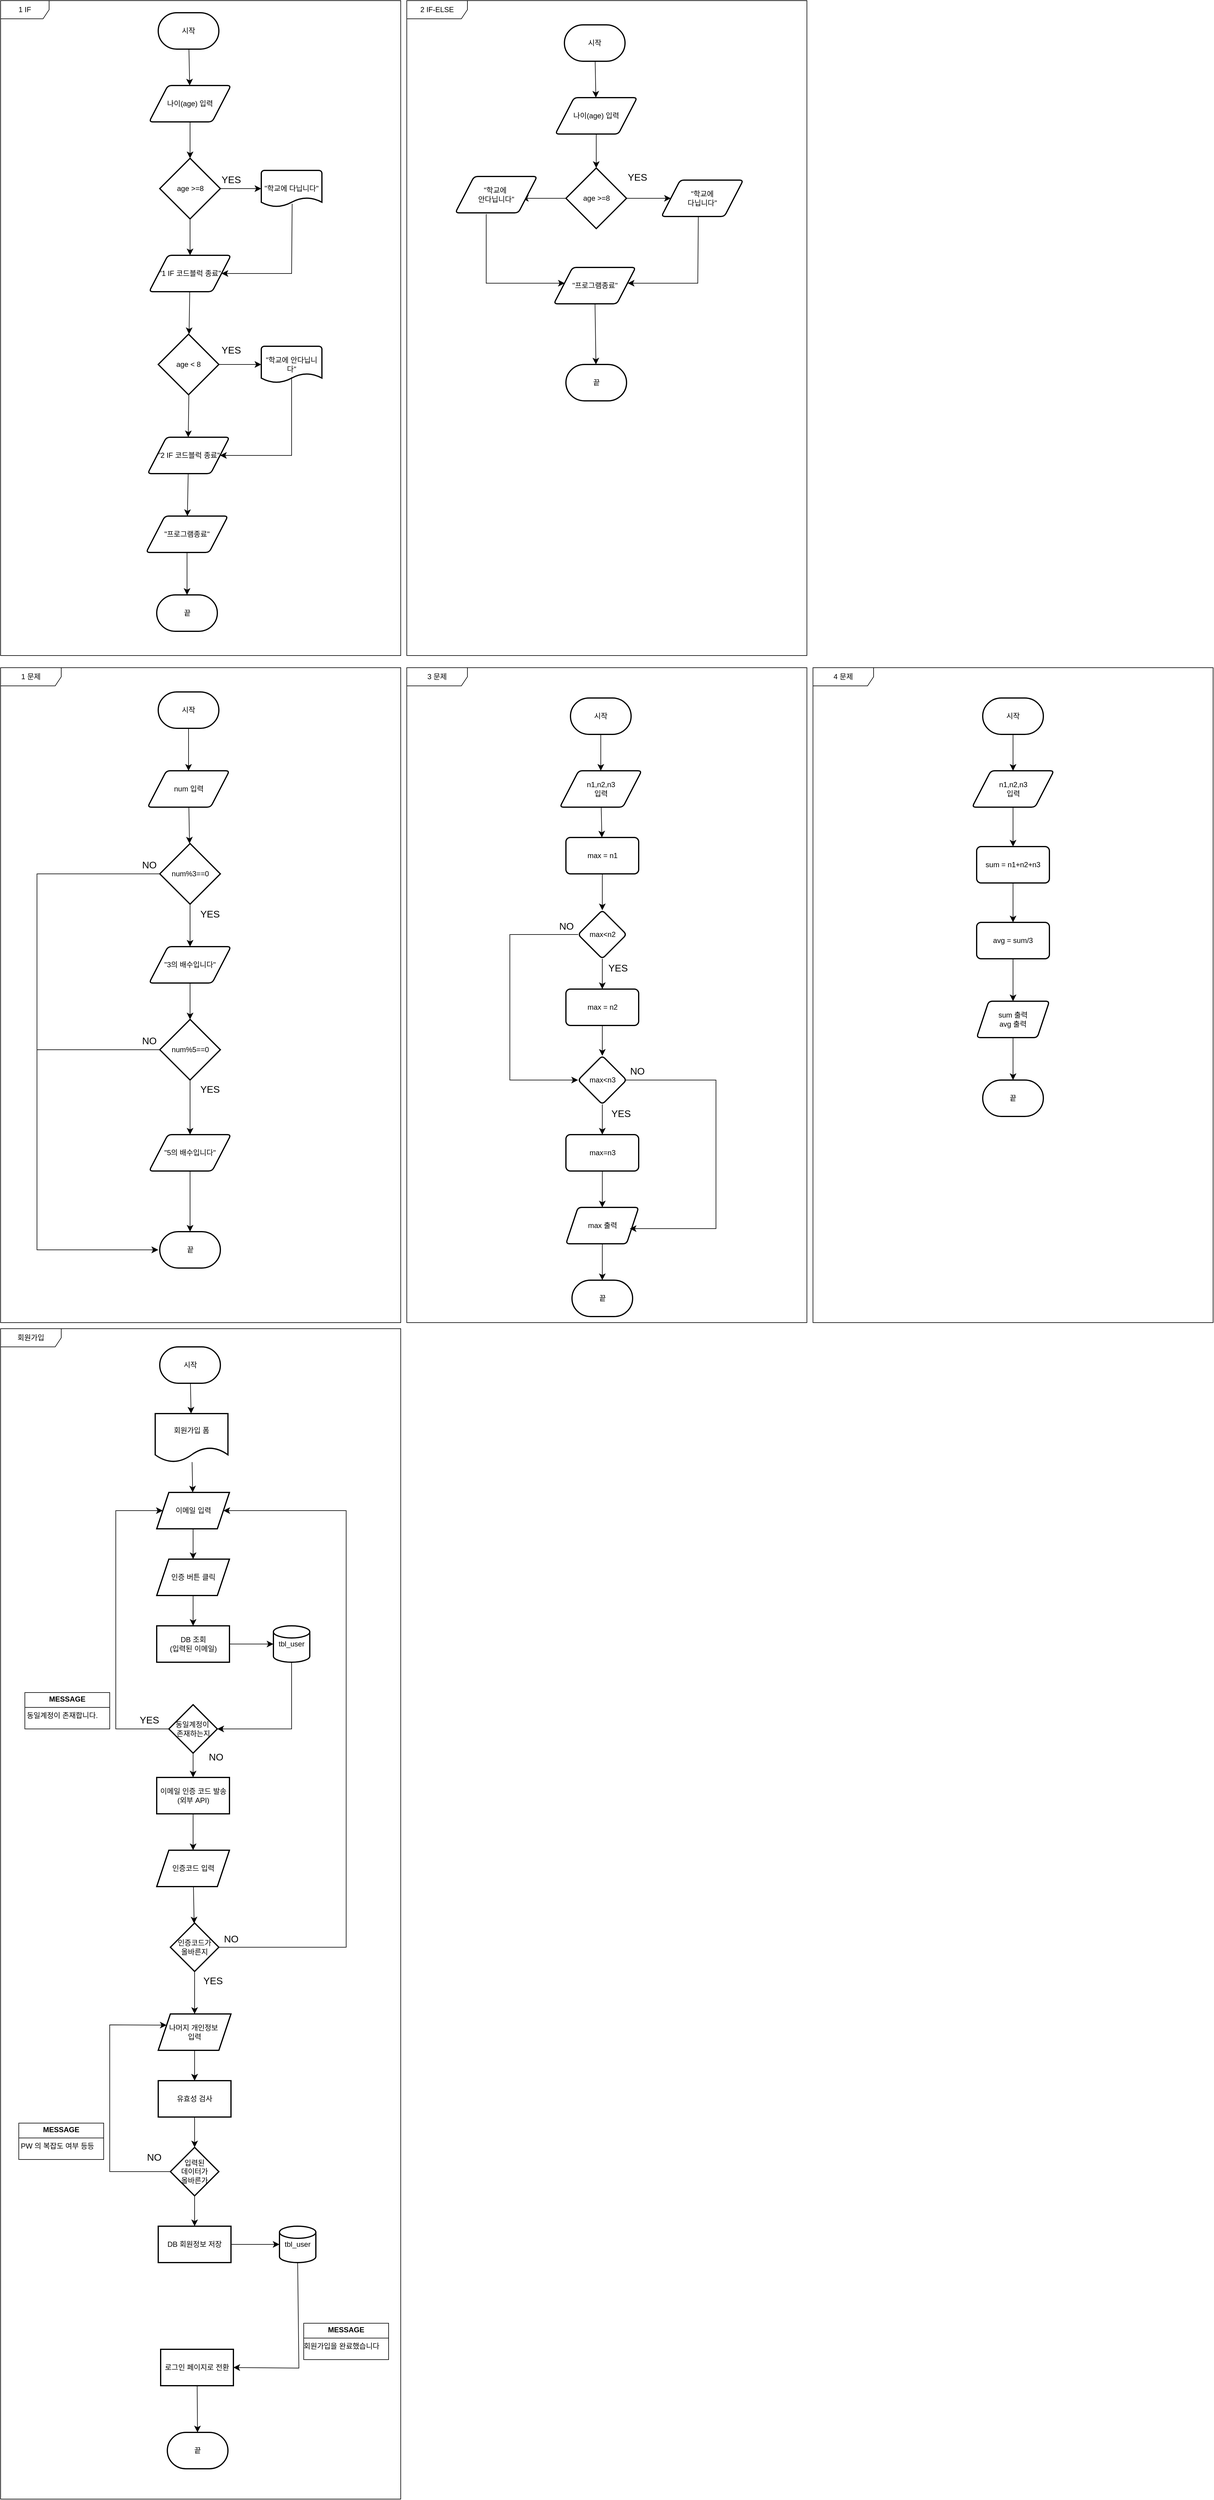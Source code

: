 <mxfile version="24.7.17">
  <diagram id="t4iyJ-2K-X9mLFhjT-cI" name="페이지-1">
    <mxGraphModel dx="1595" dy="1145" grid="1" gridSize="10" guides="1" tooltips="1" connect="1" arrows="1" fold="1" page="0" pageScale="1" pageWidth="3300" pageHeight="4681" math="0" shadow="0">
      <root>
        <mxCell id="0" />
        <mxCell id="1" parent="0" />
        <mxCell id="3Y2qNAMYO-wNbByZRbtN-2" value="2 IF-ELSE" style="shape=umlFrame;whiteSpace=wrap;html=1;pointerEvents=0;width=100;height=30;" vertex="1" parent="1">
          <mxGeometry x="290" y="-170" width="660" height="1080" as="geometry" />
        </mxCell>
        <mxCell id="3Y2qNAMYO-wNbByZRbtN-6" value="" style="edgeStyle=none;curved=1;rounded=0;orthogonalLoop=1;jettySize=auto;html=1;fontSize=12;startSize=8;endSize=8;" edge="1" parent="1" source="3Y2qNAMYO-wNbByZRbtN-3" target="3Y2qNAMYO-wNbByZRbtN-5">
          <mxGeometry relative="1" as="geometry" />
        </mxCell>
        <mxCell id="3Y2qNAMYO-wNbByZRbtN-3" value="시작" style="strokeWidth=2;html=1;shape=mxgraph.flowchart.terminator;whiteSpace=wrap;" vertex="1" parent="1">
          <mxGeometry x="-120" y="-150" width="100" height="60" as="geometry" />
        </mxCell>
        <mxCell id="3Y2qNAMYO-wNbByZRbtN-4" value="끝" style="strokeWidth=2;html=1;shape=mxgraph.flowchart.terminator;whiteSpace=wrap;" vertex="1" parent="1">
          <mxGeometry x="-122.5" y="810" width="100" height="60" as="geometry" />
        </mxCell>
        <mxCell id="3Y2qNAMYO-wNbByZRbtN-8" value="" style="edgeStyle=none;curved=1;rounded=0;orthogonalLoop=1;jettySize=auto;html=1;fontSize=12;startSize=8;endSize=8;" edge="1" parent="1" source="3Y2qNAMYO-wNbByZRbtN-5">
          <mxGeometry relative="1" as="geometry">
            <mxPoint x="-67.5" y="90" as="targetPoint" />
          </mxGeometry>
        </mxCell>
        <mxCell id="3Y2qNAMYO-wNbByZRbtN-5" value="나이(age) 입력" style="shape=parallelogram;html=1;strokeWidth=2;perimeter=parallelogramPerimeter;whiteSpace=wrap;rounded=1;arcSize=12;size=0.23;" vertex="1" parent="1">
          <mxGeometry x="-135" y="-30" width="135" height="60" as="geometry" />
        </mxCell>
        <mxCell id="3Y2qNAMYO-wNbByZRbtN-11" value="" style="edgeStyle=none;curved=1;rounded=0;orthogonalLoop=1;jettySize=auto;html=1;fontSize=12;startSize=8;endSize=8;" edge="1" parent="1" source="3Y2qNAMYO-wNbByZRbtN-9" target="3Y2qNAMYO-wNbByZRbtN-10">
          <mxGeometry relative="1" as="geometry" />
        </mxCell>
        <mxCell id="3Y2qNAMYO-wNbByZRbtN-15" value="" style="edgeStyle=none;curved=1;rounded=0;orthogonalLoop=1;jettySize=auto;html=1;fontSize=12;startSize=8;endSize=8;" edge="1" parent="1" source="3Y2qNAMYO-wNbByZRbtN-9" target="3Y2qNAMYO-wNbByZRbtN-14">
          <mxGeometry relative="1" as="geometry" />
        </mxCell>
        <mxCell id="3Y2qNAMYO-wNbByZRbtN-9" value="age &amp;gt;=8" style="strokeWidth=2;html=1;shape=mxgraph.flowchart.decision;whiteSpace=wrap;" vertex="1" parent="1">
          <mxGeometry x="-117.5" y="90" width="100" height="100" as="geometry" />
        </mxCell>
        <mxCell id="3Y2qNAMYO-wNbByZRbtN-10" value="&quot;학교에 다닙니다&quot;" style="strokeWidth=2;html=1;shape=mxgraph.flowchart.document2;whiteSpace=wrap;size=0.25;" vertex="1" parent="1">
          <mxGeometry x="50" y="110" width="100" height="60" as="geometry" />
        </mxCell>
        <mxCell id="3Y2qNAMYO-wNbByZRbtN-12" value="YES" style="text;html=1;align=center;verticalAlign=middle;resizable=0;points=[];autosize=1;strokeColor=none;fillColor=none;fontSize=16;" vertex="1" parent="1">
          <mxGeometry x="-30" y="110" width="60" height="30" as="geometry" />
        </mxCell>
        <mxCell id="3Y2qNAMYO-wNbByZRbtN-17" value="" style="edgeStyle=none;curved=1;rounded=0;orthogonalLoop=1;jettySize=auto;html=1;fontSize=12;startSize=8;endSize=8;" edge="1" parent="1" source="3Y2qNAMYO-wNbByZRbtN-14" target="3Y2qNAMYO-wNbByZRbtN-16">
          <mxGeometry relative="1" as="geometry" />
        </mxCell>
        <mxCell id="3Y2qNAMYO-wNbByZRbtN-14" value="&quot;1 IF 코드블럭 종료&quot;" style="shape=parallelogram;html=1;strokeWidth=2;perimeter=parallelogramPerimeter;whiteSpace=wrap;rounded=1;arcSize=12;size=0.23;" vertex="1" parent="1">
          <mxGeometry x="-135" y="250" width="135" height="60" as="geometry" />
        </mxCell>
        <mxCell id="3Y2qNAMYO-wNbByZRbtN-19" value="" style="edgeStyle=none;curved=1;rounded=0;orthogonalLoop=1;jettySize=auto;html=1;fontSize=12;startSize=8;endSize=8;" edge="1" parent="1" source="3Y2qNAMYO-wNbByZRbtN-16" target="3Y2qNAMYO-wNbByZRbtN-18">
          <mxGeometry relative="1" as="geometry" />
        </mxCell>
        <mxCell id="3Y2qNAMYO-wNbByZRbtN-16" value="age &amp;lt; 8" style="strokeWidth=2;html=1;shape=mxgraph.flowchart.decision;whiteSpace=wrap;" vertex="1" parent="1">
          <mxGeometry x="-120" y="380" width="100" height="100" as="geometry" />
        </mxCell>
        <mxCell id="3Y2qNAMYO-wNbByZRbtN-18" value="&quot;학교에 안다닙니다&quot;" style="strokeWidth=2;html=1;shape=mxgraph.flowchart.document2;whiteSpace=wrap;size=0.25;" vertex="1" parent="1">
          <mxGeometry x="50" y="400" width="100" height="60" as="geometry" />
        </mxCell>
        <mxCell id="3Y2qNAMYO-wNbByZRbtN-20" value="YES" style="text;html=1;align=center;verticalAlign=middle;resizable=0;points=[];autosize=1;strokeColor=none;fillColor=none;fontSize=16;" vertex="1" parent="1">
          <mxGeometry x="-30" y="391" width="60" height="30" as="geometry" />
        </mxCell>
        <mxCell id="3Y2qNAMYO-wNbByZRbtN-21" value="" style="edgeStyle=none;curved=0;rounded=0;orthogonalLoop=1;jettySize=auto;html=1;fontSize=12;startSize=8;endSize=8;exitX=0.509;exitY=0.914;exitDx=0;exitDy=0;exitPerimeter=0;entryX=1;entryY=0.5;entryDx=0;entryDy=0;" edge="1" parent="1" source="3Y2qNAMYO-wNbByZRbtN-10" target="3Y2qNAMYO-wNbByZRbtN-14">
          <mxGeometry relative="1" as="geometry">
            <mxPoint x="-57" y="200" as="sourcePoint" />
            <mxPoint x="-57" y="260" as="targetPoint" />
            <Array as="points">
              <mxPoint x="100" y="280" />
            </Array>
          </mxGeometry>
        </mxCell>
        <mxCell id="3Y2qNAMYO-wNbByZRbtN-26" value="" style="edgeStyle=none;curved=1;rounded=0;orthogonalLoop=1;jettySize=auto;html=1;fontSize=12;startSize=8;endSize=8;" edge="1" parent="1" source="3Y2qNAMYO-wNbByZRbtN-22" target="3Y2qNAMYO-wNbByZRbtN-25">
          <mxGeometry relative="1" as="geometry" />
        </mxCell>
        <mxCell id="3Y2qNAMYO-wNbByZRbtN-22" value="&quot;2 IF 코드블럭 종료&quot;" style="shape=parallelogram;html=1;strokeWidth=2;perimeter=parallelogramPerimeter;whiteSpace=wrap;rounded=1;arcSize=12;size=0.23;" vertex="1" parent="1">
          <mxGeometry x="-137.5" y="550" width="135" height="60" as="geometry" />
        </mxCell>
        <mxCell id="3Y2qNAMYO-wNbByZRbtN-23" value="" style="edgeStyle=none;curved=0;rounded=0;orthogonalLoop=1;jettySize=auto;html=1;fontSize=12;startSize=8;endSize=8;exitX=0.509;exitY=0.914;exitDx=0;exitDy=0;exitPerimeter=0;entryX=1;entryY=0.5;entryDx=0;entryDy=0;" edge="1" parent="1" target="3Y2qNAMYO-wNbByZRbtN-22">
          <mxGeometry relative="1" as="geometry">
            <mxPoint x="100" y="451" as="sourcePoint" />
            <mxPoint x="-17" y="566" as="targetPoint" />
            <Array as="points">
              <mxPoint x="100" y="580" />
            </Array>
          </mxGeometry>
        </mxCell>
        <mxCell id="3Y2qNAMYO-wNbByZRbtN-24" value="" style="edgeStyle=none;curved=1;rounded=0;orthogonalLoop=1;jettySize=auto;html=1;fontSize=12;startSize=8;endSize=8;" edge="1" parent="1">
          <mxGeometry relative="1" as="geometry">
            <mxPoint x="-69.5" y="480" as="sourcePoint" />
            <mxPoint x="-70.5" y="550" as="targetPoint" />
          </mxGeometry>
        </mxCell>
        <mxCell id="3Y2qNAMYO-wNbByZRbtN-27" value="" style="edgeStyle=none;curved=1;rounded=0;orthogonalLoop=1;jettySize=auto;html=1;fontSize=12;startSize=8;endSize=8;" edge="1" parent="1" source="3Y2qNAMYO-wNbByZRbtN-25" target="3Y2qNAMYO-wNbByZRbtN-4">
          <mxGeometry relative="1" as="geometry" />
        </mxCell>
        <mxCell id="3Y2qNAMYO-wNbByZRbtN-25" value="&quot;프로그램종료&quot;" style="shape=parallelogram;html=1;strokeWidth=2;perimeter=parallelogramPerimeter;whiteSpace=wrap;rounded=1;arcSize=12;size=0.23;" vertex="1" parent="1">
          <mxGeometry x="-140" y="680" width="135" height="60" as="geometry" />
        </mxCell>
        <mxCell id="3Y2qNAMYO-wNbByZRbtN-28" value="" style="edgeStyle=none;curved=1;rounded=0;orthogonalLoop=1;jettySize=auto;html=1;fontSize=12;startSize=8;endSize=8;" edge="1" parent="1" target="3Y2qNAMYO-wNbByZRbtN-32">
          <mxGeometry relative="1" as="geometry">
            <mxPoint x="600.625" y="-74" as="sourcePoint" />
          </mxGeometry>
        </mxCell>
        <mxCell id="3Y2qNAMYO-wNbByZRbtN-29" value="시작" style="strokeWidth=2;html=1;shape=mxgraph.flowchart.terminator;whiteSpace=wrap;" vertex="1" parent="1">
          <mxGeometry x="550" y="-130" width="100" height="60" as="geometry" />
        </mxCell>
        <mxCell id="3Y2qNAMYO-wNbByZRbtN-30" value="끝" style="strokeWidth=2;html=1;shape=mxgraph.flowchart.terminator;whiteSpace=wrap;" vertex="1" parent="1">
          <mxGeometry x="552.5" y="430" width="100" height="60" as="geometry" />
        </mxCell>
        <mxCell id="3Y2qNAMYO-wNbByZRbtN-31" value="" style="edgeStyle=none;curved=1;rounded=0;orthogonalLoop=1;jettySize=auto;html=1;fontSize=12;startSize=8;endSize=8;" edge="1" parent="1" source="3Y2qNAMYO-wNbByZRbtN-32">
          <mxGeometry relative="1" as="geometry">
            <mxPoint x="602.5" y="106" as="targetPoint" />
          </mxGeometry>
        </mxCell>
        <mxCell id="3Y2qNAMYO-wNbByZRbtN-32" value="나이(age) 입력" style="shape=parallelogram;html=1;strokeWidth=2;perimeter=parallelogramPerimeter;whiteSpace=wrap;rounded=1;arcSize=12;size=0.23;" vertex="1" parent="1">
          <mxGeometry x="535" y="-10" width="135" height="60" as="geometry" />
        </mxCell>
        <mxCell id="3Y2qNAMYO-wNbByZRbtN-53" value="" style="edgeStyle=none;curved=1;rounded=0;orthogonalLoop=1;jettySize=auto;html=1;fontSize=12;startSize=8;endSize=8;" edge="1" parent="1" source="3Y2qNAMYO-wNbByZRbtN-35">
          <mxGeometry relative="1" as="geometry">
            <mxPoint x="480" y="156" as="targetPoint" />
          </mxGeometry>
        </mxCell>
        <mxCell id="3Y2qNAMYO-wNbByZRbtN-35" value="age &amp;gt;=8" style="strokeWidth=2;html=1;shape=mxgraph.flowchart.decision;whiteSpace=wrap;" vertex="1" parent="1">
          <mxGeometry x="552.5" y="106" width="100" height="100" as="geometry" />
        </mxCell>
        <mxCell id="3Y2qNAMYO-wNbByZRbtN-37" value="YES" style="text;html=1;align=center;verticalAlign=middle;resizable=0;points=[];autosize=1;strokeColor=none;fillColor=none;fontSize=16;" vertex="1" parent="1">
          <mxGeometry x="640" y="106" width="60" height="30" as="geometry" />
        </mxCell>
        <mxCell id="3Y2qNAMYO-wNbByZRbtN-44" value="" style="edgeStyle=none;curved=0;rounded=0;orthogonalLoop=1;jettySize=auto;html=1;fontSize=12;startSize=8;endSize=8;exitX=0.509;exitY=0.914;exitDx=0;exitDy=0;exitPerimeter=0;entryX=1;entryY=0.5;entryDx=0;entryDy=0;" edge="1" parent="1">
          <mxGeometry relative="1" as="geometry">
            <mxPoint x="770.9" y="180.84" as="sourcePoint" />
            <mxPoint x="654.475" y="296" as="targetPoint" />
            <Array as="points">
              <mxPoint x="770" y="296" />
            </Array>
          </mxGeometry>
        </mxCell>
        <mxCell id="3Y2qNAMYO-wNbByZRbtN-49" value="" style="edgeStyle=none;curved=1;rounded=0;orthogonalLoop=1;jettySize=auto;html=1;fontSize=12;startSize=8;endSize=8;" edge="1" parent="1" source="3Y2qNAMYO-wNbByZRbtN-50" target="3Y2qNAMYO-wNbByZRbtN-30">
          <mxGeometry relative="1" as="geometry" />
        </mxCell>
        <mxCell id="3Y2qNAMYO-wNbByZRbtN-50" value="&quot;프로그램종료&quot;" style="shape=parallelogram;html=1;strokeWidth=2;perimeter=parallelogramPerimeter;whiteSpace=wrap;rounded=1;arcSize=12;size=0.23;" vertex="1" parent="1">
          <mxGeometry x="532.5" y="270" width="135" height="60" as="geometry" />
        </mxCell>
        <mxCell id="3Y2qNAMYO-wNbByZRbtN-52" value="1 IF" style="shape=umlFrame;whiteSpace=wrap;html=1;pointerEvents=0;width=80;height=30;" vertex="1" parent="1">
          <mxGeometry x="-380" y="-170" width="660" height="1080" as="geometry" />
        </mxCell>
        <mxCell id="3Y2qNAMYO-wNbByZRbtN-55" value="" style="edgeStyle=none;curved=0;rounded=0;orthogonalLoop=1;jettySize=auto;html=1;fontSize=12;startSize=8;endSize=8;exitX=0.41;exitY=0.933;exitDx=0;exitDy=0;exitPerimeter=0;entryX=0;entryY=0.5;entryDx=0;entryDy=0;" edge="1" parent="1">
          <mxGeometry relative="1" as="geometry">
            <mxPoint x="421" y="181.98" as="sourcePoint" />
            <mxPoint x="550.525" y="296" as="targetPoint" />
            <Array as="points">
              <mxPoint x="421" y="296" />
            </Array>
          </mxGeometry>
        </mxCell>
        <mxCell id="3Y2qNAMYO-wNbByZRbtN-59" value="1 문제" style="shape=umlFrame;whiteSpace=wrap;html=1;pointerEvents=0;width=100;height=30;" vertex="1" parent="1">
          <mxGeometry x="-380" y="930" width="660" height="1080" as="geometry" />
        </mxCell>
        <mxCell id="3Y2qNAMYO-wNbByZRbtN-61" value="&quot;학교에&amp;nbsp;&lt;div&gt;안다닙니다&quot;&lt;/div&gt;" style="shape=parallelogram;html=1;strokeWidth=2;perimeter=parallelogramPerimeter;whiteSpace=wrap;rounded=1;arcSize=12;size=0.23;" vertex="1" parent="1">
          <mxGeometry x="370" y="120" width="135" height="60" as="geometry" />
        </mxCell>
        <mxCell id="3Y2qNAMYO-wNbByZRbtN-62" value="&quot;학교에&lt;br&gt;다닙니다&quot;" style="shape=parallelogram;html=1;strokeWidth=2;perimeter=parallelogramPerimeter;whiteSpace=wrap;rounded=1;arcSize=12;size=0.23;" vertex="1" parent="1">
          <mxGeometry x="710" y="126" width="135" height="60" as="geometry" />
        </mxCell>
        <mxCell id="3Y2qNAMYO-wNbByZRbtN-64" value="" style="edgeStyle=none;curved=1;rounded=0;orthogonalLoop=1;jettySize=auto;html=1;fontSize=12;startSize=8;endSize=8;entryX=0;entryY=0.5;entryDx=0;entryDy=0;" edge="1" parent="1" target="3Y2qNAMYO-wNbByZRbtN-62">
          <mxGeometry relative="1" as="geometry">
            <mxPoint x="653" y="156" as="sourcePoint" />
            <mxPoint x="720" y="156" as="targetPoint" />
          </mxGeometry>
        </mxCell>
        <mxCell id="3Y2qNAMYO-wNbByZRbtN-72" value="" style="edgeStyle=none;curved=1;rounded=0;orthogonalLoop=1;jettySize=auto;html=1;fontSize=12;startSize=8;endSize=8;" edge="1" parent="1" source="3Y2qNAMYO-wNbByZRbtN-66" target="3Y2qNAMYO-wNbByZRbtN-68">
          <mxGeometry relative="1" as="geometry" />
        </mxCell>
        <mxCell id="3Y2qNAMYO-wNbByZRbtN-66" value="시작&lt;span style=&quot;color: rgba(0, 0, 0, 0); font-family: monospace; font-size: 0px; text-align: start; text-wrap: nowrap;&quot;&gt;%3CmxGraphModel%3E%3Croot%3E%3CmxCell%20id%3D%220%22%2F%3E%3CmxCell%20id%3D%221%22%20parent%3D%220%22%2F%3E%3CmxCell%20id%3D%222%22%20value%3D%22%EB%81%9D%22%20style%3D%22strokeWidth%3D2%3Bhtml%3D1%3Bshape%3Dmxgraph.flowchart.terminator%3BwhiteSpace%3Dwrap%3B%22%20vertex%3D%221%22%20parent%3D%221%22%3E%3CmxGeometry%20x%3D%22-122.5%22%20y%3D%22810%22%20width%3D%22100%22%20height%3D%2260%22%20as%3D%22geometry%22%2F%3E%3C%2FmxCell%3E%3C%2Froot%3E%3C%2FmxGraphModel%3E&lt;/span&gt;" style="strokeWidth=2;html=1;shape=mxgraph.flowchart.terminator;whiteSpace=wrap;" vertex="1" parent="1">
          <mxGeometry x="-120" y="970" width="100" height="60" as="geometry" />
        </mxCell>
        <mxCell id="3Y2qNAMYO-wNbByZRbtN-67" value="끝" style="strokeWidth=2;html=1;shape=mxgraph.flowchart.terminator;whiteSpace=wrap;" vertex="1" parent="1">
          <mxGeometry x="-117.5" y="1860" width="100" height="60" as="geometry" />
        </mxCell>
        <mxCell id="3Y2qNAMYO-wNbByZRbtN-73" value="" style="edgeStyle=none;curved=1;rounded=0;orthogonalLoop=1;jettySize=auto;html=1;fontSize=12;startSize=8;endSize=8;" edge="1" parent="1" source="3Y2qNAMYO-wNbByZRbtN-68" target="3Y2qNAMYO-wNbByZRbtN-69">
          <mxGeometry relative="1" as="geometry" />
        </mxCell>
        <mxCell id="3Y2qNAMYO-wNbByZRbtN-68" value="num 입력" style="shape=parallelogram;html=1;strokeWidth=2;perimeter=parallelogramPerimeter;whiteSpace=wrap;rounded=1;arcSize=12;size=0.23;" vertex="1" parent="1">
          <mxGeometry x="-137.5" y="1100" width="135" height="60" as="geometry" />
        </mxCell>
        <mxCell id="3Y2qNAMYO-wNbByZRbtN-74" value="" style="edgeStyle=none;curved=1;rounded=0;orthogonalLoop=1;jettySize=auto;html=1;fontSize=12;startSize=8;endSize=8;" edge="1" parent="1" source="3Y2qNAMYO-wNbByZRbtN-69" target="3Y2qNAMYO-wNbByZRbtN-71">
          <mxGeometry relative="1" as="geometry" />
        </mxCell>
        <mxCell id="3Y2qNAMYO-wNbByZRbtN-69" value="num%3==0" style="strokeWidth=2;html=1;shape=mxgraph.flowchart.decision;whiteSpace=wrap;" vertex="1" parent="1">
          <mxGeometry x="-117.5" y="1220" width="100" height="100" as="geometry" />
        </mxCell>
        <mxCell id="3Y2qNAMYO-wNbByZRbtN-78" value="" style="edgeStyle=none;curved=1;rounded=0;orthogonalLoop=1;jettySize=auto;html=1;fontSize=12;startSize=8;endSize=8;" edge="1" parent="1" source="3Y2qNAMYO-wNbByZRbtN-70" target="3Y2qNAMYO-wNbByZRbtN-76">
          <mxGeometry relative="1" as="geometry" />
        </mxCell>
        <mxCell id="3Y2qNAMYO-wNbByZRbtN-70" value="num%5==0" style="strokeWidth=2;html=1;shape=mxgraph.flowchart.decision;whiteSpace=wrap;" vertex="1" parent="1">
          <mxGeometry x="-117.5" y="1510" width="100" height="100" as="geometry" />
        </mxCell>
        <mxCell id="3Y2qNAMYO-wNbByZRbtN-75" value="" style="edgeStyle=none;curved=1;rounded=0;orthogonalLoop=1;jettySize=auto;html=1;fontSize=12;startSize=8;endSize=8;" edge="1" parent="1" source="3Y2qNAMYO-wNbByZRbtN-71" target="3Y2qNAMYO-wNbByZRbtN-70">
          <mxGeometry relative="1" as="geometry" />
        </mxCell>
        <mxCell id="3Y2qNAMYO-wNbByZRbtN-71" value="&quot;3의 배수입니다&quot;" style="shape=parallelogram;html=1;strokeWidth=2;perimeter=parallelogramPerimeter;whiteSpace=wrap;rounded=1;arcSize=12;size=0.23;" vertex="1" parent="1">
          <mxGeometry x="-135" y="1390" width="135" height="60" as="geometry" />
        </mxCell>
        <mxCell id="3Y2qNAMYO-wNbByZRbtN-79" value="" style="edgeStyle=none;curved=1;rounded=0;orthogonalLoop=1;jettySize=auto;html=1;fontSize=12;startSize=8;endSize=8;" edge="1" parent="1" source="3Y2qNAMYO-wNbByZRbtN-76" target="3Y2qNAMYO-wNbByZRbtN-67">
          <mxGeometry relative="1" as="geometry" />
        </mxCell>
        <mxCell id="3Y2qNAMYO-wNbByZRbtN-76" value="&quot;5의 배수입니다&quot;" style="shape=parallelogram;html=1;strokeWidth=2;perimeter=parallelogramPerimeter;whiteSpace=wrap;rounded=1;arcSize=12;size=0.23;" vertex="1" parent="1">
          <mxGeometry x="-135" y="1700" width="135" height="60" as="geometry" />
        </mxCell>
        <mxCell id="3Y2qNAMYO-wNbByZRbtN-77" value="YES" style="text;html=1;align=center;verticalAlign=middle;resizable=0;points=[];autosize=1;strokeColor=none;fillColor=none;fontSize=16;" vertex="1" parent="1">
          <mxGeometry x="-65" y="1321" width="60" height="30" as="geometry" />
        </mxCell>
        <mxCell id="3Y2qNAMYO-wNbByZRbtN-80" value="YES" style="text;html=1;align=center;verticalAlign=middle;resizable=0;points=[];autosize=1;strokeColor=none;fillColor=none;fontSize=16;" vertex="1" parent="1">
          <mxGeometry x="-65" y="1610" width="60" height="30" as="geometry" />
        </mxCell>
        <mxCell id="3Y2qNAMYO-wNbByZRbtN-82" value="" style="edgeStyle=none;curved=0;rounded=0;orthogonalLoop=1;jettySize=auto;html=1;fontSize=12;startSize=8;endSize=8;exitX=0;exitY=0.5;exitDx=0;exitDy=0;exitPerimeter=0;" edge="1" parent="1" source="3Y2qNAMYO-wNbByZRbtN-69">
          <mxGeometry relative="1" as="geometry">
            <mxPoint x="-57" y="1620" as="sourcePoint" />
            <mxPoint x="-120" y="1890" as="targetPoint" />
            <Array as="points">
              <mxPoint x="-320" y="1270" />
              <mxPoint x="-320" y="1890" />
            </Array>
          </mxGeometry>
        </mxCell>
        <mxCell id="3Y2qNAMYO-wNbByZRbtN-83" value="NO" style="text;html=1;align=center;verticalAlign=middle;resizable=0;points=[];autosize=1;strokeColor=none;fillColor=none;fontSize=16;" vertex="1" parent="1">
          <mxGeometry x="-160" y="1240" width="50" height="30" as="geometry" />
        </mxCell>
        <mxCell id="3Y2qNAMYO-wNbByZRbtN-85" value="" style="edgeStyle=none;curved=0;rounded=0;orthogonalLoop=1;jettySize=auto;html=1;fontSize=12;startSize=8;endSize=8;exitX=0;exitY=0.5;exitDx=0;exitDy=0;exitPerimeter=0;" edge="1" parent="1" source="3Y2qNAMYO-wNbByZRbtN-70">
          <mxGeometry relative="1" as="geometry">
            <mxPoint x="-57" y="1620" as="sourcePoint" />
            <mxPoint x="-120" y="1890" as="targetPoint" />
            <Array as="points">
              <mxPoint x="-320" y="1560" />
              <mxPoint x="-320" y="1890" />
            </Array>
          </mxGeometry>
        </mxCell>
        <mxCell id="3Y2qNAMYO-wNbByZRbtN-86" value="NO" style="text;html=1;align=center;verticalAlign=middle;resizable=0;points=[];autosize=1;strokeColor=none;fillColor=none;fontSize=16;" vertex="1" parent="1">
          <mxGeometry x="-160" y="1530" width="50" height="30" as="geometry" />
        </mxCell>
        <mxCell id="3Y2qNAMYO-wNbByZRbtN-88" value="3 문제" style="shape=umlFrame;whiteSpace=wrap;html=1;pointerEvents=0;width=100;height=30;" vertex="1" parent="1">
          <mxGeometry x="290" y="930" width="660" height="1080" as="geometry" />
        </mxCell>
        <mxCell id="3Y2qNAMYO-wNbByZRbtN-92" value="" style="edgeStyle=none;curved=1;rounded=0;orthogonalLoop=1;jettySize=auto;html=1;fontSize=12;startSize=8;endSize=8;" edge="1" parent="1" source="3Y2qNAMYO-wNbByZRbtN-89" target="3Y2qNAMYO-wNbByZRbtN-91">
          <mxGeometry relative="1" as="geometry" />
        </mxCell>
        <mxCell id="3Y2qNAMYO-wNbByZRbtN-89" value="시작&lt;span style=&quot;color: rgba(0, 0, 0, 0); font-family: monospace; font-size: 0px; text-align: start; text-wrap: nowrap;&quot;&gt;%3CmxGraphModel%3E%3Croot%3E%3CmxCell%20id%3D%220%22%2F%3E%3CmxCell%20id%3D%221%22%20parent%3D%220%22%2F%3E%3CmxCell%20id%3D%222%22%20value%3D%22%EB%81%9D%22%20style%3D%22strokeWidth%3D2%3Bhtml%3D1%3Bshape%3Dmxgraph.flowchart.terminator%3BwhiteSpace%3Dwrap%3B%22%20vertex%3D%221%22%20parent%3D%221%22%3E%3CmxGeometry%20x%3D%22-122.5%22%20y%3D%22810%22%20width%3D%22100%22%20height%3D%2260%22%20as%3D%22geometry%22%2F%3E%3C%2FmxCell%3E%3C%2Froot%3E%3C%2FmxGraphModel%3E&lt;/span&gt;" style="strokeWidth=2;html=1;shape=mxgraph.flowchart.terminator;whiteSpace=wrap;" vertex="1" parent="1">
          <mxGeometry x="560" y="980" width="100" height="60" as="geometry" />
        </mxCell>
        <mxCell id="3Y2qNAMYO-wNbByZRbtN-90" value="끝" style="strokeWidth=2;html=1;shape=mxgraph.flowchart.terminator;whiteSpace=wrap;" vertex="1" parent="1">
          <mxGeometry x="562.5" y="1940" width="100" height="60" as="geometry" />
        </mxCell>
        <mxCell id="3Y2qNAMYO-wNbByZRbtN-94" value="" style="edgeStyle=none;curved=1;rounded=0;orthogonalLoop=1;jettySize=auto;html=1;fontSize=12;startSize=8;endSize=8;" edge="1" parent="1" source="3Y2qNAMYO-wNbByZRbtN-91" target="3Y2qNAMYO-wNbByZRbtN-93">
          <mxGeometry relative="1" as="geometry" />
        </mxCell>
        <mxCell id="3Y2qNAMYO-wNbByZRbtN-91" value="n1,n2,n3&lt;br&gt;입력" style="shape=parallelogram;html=1;strokeWidth=2;perimeter=parallelogramPerimeter;whiteSpace=wrap;rounded=1;arcSize=12;size=0.23;" vertex="1" parent="1">
          <mxGeometry x="542.5" y="1100" width="135" height="60" as="geometry" />
        </mxCell>
        <mxCell id="3Y2qNAMYO-wNbByZRbtN-96" value="" style="edgeStyle=none;curved=1;rounded=0;orthogonalLoop=1;jettySize=auto;html=1;fontSize=12;startSize=8;endSize=8;" edge="1" parent="1" source="3Y2qNAMYO-wNbByZRbtN-93" target="3Y2qNAMYO-wNbByZRbtN-95">
          <mxGeometry relative="1" as="geometry" />
        </mxCell>
        <mxCell id="3Y2qNAMYO-wNbByZRbtN-93" value="max = n1" style="whiteSpace=wrap;html=1;strokeWidth=2;rounded=1;arcSize=12;" vertex="1" parent="1">
          <mxGeometry x="552.5" y="1210" width="120" height="60" as="geometry" />
        </mxCell>
        <mxCell id="3Y2qNAMYO-wNbByZRbtN-98" value="" style="edgeStyle=none;curved=1;rounded=0;orthogonalLoop=1;jettySize=auto;html=1;fontSize=12;startSize=8;endSize=8;" edge="1" parent="1" source="3Y2qNAMYO-wNbByZRbtN-95" target="3Y2qNAMYO-wNbByZRbtN-97">
          <mxGeometry relative="1" as="geometry" />
        </mxCell>
        <mxCell id="3Y2qNAMYO-wNbByZRbtN-95" value="max&amp;lt;n2" style="rhombus;whiteSpace=wrap;html=1;strokeWidth=2;rounded=1;arcSize=12;" vertex="1" parent="1">
          <mxGeometry x="572.5" y="1330" width="80" height="80" as="geometry" />
        </mxCell>
        <mxCell id="3Y2qNAMYO-wNbByZRbtN-108" value="" style="edgeStyle=none;curved=1;rounded=0;orthogonalLoop=1;jettySize=auto;html=1;fontSize=12;startSize=8;endSize=8;" edge="1" parent="1" source="3Y2qNAMYO-wNbByZRbtN-97" target="3Y2qNAMYO-wNbByZRbtN-107">
          <mxGeometry relative="1" as="geometry" />
        </mxCell>
        <mxCell id="3Y2qNAMYO-wNbByZRbtN-97" value="max = n2" style="whiteSpace=wrap;html=1;strokeWidth=2;rounded=1;arcSize=12;" vertex="1" parent="1">
          <mxGeometry x="552.5" y="1460" width="120" height="60" as="geometry" />
        </mxCell>
        <mxCell id="3Y2qNAMYO-wNbByZRbtN-99" value="YES" style="text;html=1;align=center;verticalAlign=middle;resizable=0;points=[];autosize=1;strokeColor=none;fillColor=none;fontSize=16;" vertex="1" parent="1">
          <mxGeometry x="607.5" y="1410" width="60" height="30" as="geometry" />
        </mxCell>
        <mxCell id="3Y2qNAMYO-wNbByZRbtN-110" value="" style="edgeStyle=none;curved=1;rounded=0;orthogonalLoop=1;jettySize=auto;html=1;fontSize=12;startSize=8;endSize=8;" edge="1" parent="1" source="3Y2qNAMYO-wNbByZRbtN-107" target="3Y2qNAMYO-wNbByZRbtN-109">
          <mxGeometry relative="1" as="geometry" />
        </mxCell>
        <mxCell id="3Y2qNAMYO-wNbByZRbtN-107" value="max&amp;lt;n3" style="rhombus;whiteSpace=wrap;html=1;strokeWidth=2;rounded=1;arcSize=12;" vertex="1" parent="1">
          <mxGeometry x="572.5" y="1570" width="80" height="80" as="geometry" />
        </mxCell>
        <mxCell id="3Y2qNAMYO-wNbByZRbtN-116" value="" style="edgeStyle=none;curved=1;rounded=0;orthogonalLoop=1;jettySize=auto;html=1;fontSize=12;startSize=8;endSize=8;" edge="1" parent="1" source="3Y2qNAMYO-wNbByZRbtN-109" target="3Y2qNAMYO-wNbByZRbtN-115">
          <mxGeometry relative="1" as="geometry" />
        </mxCell>
        <mxCell id="3Y2qNAMYO-wNbByZRbtN-109" value="max=n3" style="whiteSpace=wrap;html=1;strokeWidth=2;rounded=1;arcSize=12;" vertex="1" parent="1">
          <mxGeometry x="552.5" y="1700" width="120" height="60" as="geometry" />
        </mxCell>
        <mxCell id="3Y2qNAMYO-wNbByZRbtN-111" value="YES" style="text;html=1;align=center;verticalAlign=middle;resizable=0;points=[];autosize=1;strokeColor=none;fillColor=none;fontSize=16;" vertex="1" parent="1">
          <mxGeometry x="612.5" y="1650" width="60" height="30" as="geometry" />
        </mxCell>
        <mxCell id="3Y2qNAMYO-wNbByZRbtN-112" value="" style="edgeStyle=none;curved=0;rounded=0;orthogonalLoop=1;jettySize=auto;html=1;fontSize=12;startSize=8;endSize=8;exitX=0;exitY=0.5;exitDx=0;exitDy=0;entryX=0;entryY=0.5;entryDx=0;entryDy=0;" edge="1" parent="1" source="3Y2qNAMYO-wNbByZRbtN-95" target="3Y2qNAMYO-wNbByZRbtN-107">
          <mxGeometry relative="1" as="geometry">
            <mxPoint x="623" y="1420" as="sourcePoint" />
            <mxPoint x="623" y="1470" as="targetPoint" />
            <Array as="points">
              <mxPoint x="460" y="1370" />
              <mxPoint x="460" y="1610" />
            </Array>
          </mxGeometry>
        </mxCell>
        <mxCell id="3Y2qNAMYO-wNbByZRbtN-113" value="NO" style="text;html=1;align=center;verticalAlign=middle;resizable=0;points=[];autosize=1;strokeColor=none;fillColor=none;fontSize=16;" vertex="1" parent="1">
          <mxGeometry x="527.5" y="1341" width="50" height="30" as="geometry" />
        </mxCell>
        <mxCell id="3Y2qNAMYO-wNbByZRbtN-118" value="" style="edgeStyle=none;curved=1;rounded=0;orthogonalLoop=1;jettySize=auto;html=1;fontSize=12;startSize=8;endSize=8;" edge="1" parent="1" source="3Y2qNAMYO-wNbByZRbtN-115" target="3Y2qNAMYO-wNbByZRbtN-90">
          <mxGeometry relative="1" as="geometry" />
        </mxCell>
        <mxCell id="3Y2qNAMYO-wNbByZRbtN-115" value="max 출력" style="shape=parallelogram;perimeter=parallelogramPerimeter;whiteSpace=wrap;html=1;fixedSize=1;strokeWidth=2;rounded=1;arcSize=12;" vertex="1" parent="1">
          <mxGeometry x="552.5" y="1820" width="120" height="60" as="geometry" />
        </mxCell>
        <mxCell id="3Y2qNAMYO-wNbByZRbtN-117" style="edgeStyle=none;curved=1;rounded=0;orthogonalLoop=1;jettySize=auto;html=1;exitX=1;exitY=0.75;exitDx=0;exitDy=0;fontSize=12;startSize=8;endSize=8;" edge="1" parent="1" source="3Y2qNAMYO-wNbByZRbtN-115" target="3Y2qNAMYO-wNbByZRbtN-115">
          <mxGeometry relative="1" as="geometry" />
        </mxCell>
        <mxCell id="3Y2qNAMYO-wNbByZRbtN-119" value="" style="edgeStyle=none;curved=0;rounded=0;orthogonalLoop=1;jettySize=auto;html=1;fontSize=12;startSize=8;endSize=8;exitX=1;exitY=0.5;exitDx=0;exitDy=0;entryX=0.898;entryY=0.584;entryDx=0;entryDy=0;entryPerimeter=0;" edge="1" parent="1">
          <mxGeometry relative="1" as="geometry">
            <mxPoint x="650" y="1610" as="sourcePoint" />
            <mxPoint x="657.76" y="1855.04" as="targetPoint" />
            <Array as="points">
              <mxPoint x="800" y="1610" />
              <mxPoint x="800" y="1855" />
            </Array>
          </mxGeometry>
        </mxCell>
        <mxCell id="3Y2qNAMYO-wNbByZRbtN-120" value="NO" style="text;html=1;align=center;verticalAlign=middle;resizable=0;points=[];autosize=1;strokeColor=none;fillColor=none;fontSize=16;" vertex="1" parent="1">
          <mxGeometry x="645" y="1580" width="50" height="30" as="geometry" />
        </mxCell>
        <mxCell id="3Y2qNAMYO-wNbByZRbtN-122" value="4 문제" style="shape=umlFrame;whiteSpace=wrap;html=1;pointerEvents=0;width=100;height=30;" vertex="1" parent="1">
          <mxGeometry x="960" y="930" width="660" height="1080" as="geometry" />
        </mxCell>
        <mxCell id="3Y2qNAMYO-wNbByZRbtN-126" value="" style="edgeStyle=none;curved=1;rounded=0;orthogonalLoop=1;jettySize=auto;html=1;fontSize=12;startSize=8;endSize=8;" edge="1" parent="1" source="3Y2qNAMYO-wNbByZRbtN-123" target="3Y2qNAMYO-wNbByZRbtN-125">
          <mxGeometry relative="1" as="geometry" />
        </mxCell>
        <mxCell id="3Y2qNAMYO-wNbByZRbtN-123" value="시작&lt;span style=&quot;color: rgba(0, 0, 0, 0); font-family: monospace; font-size: 0px; text-align: start; text-wrap: nowrap;&quot;&gt;%3CmxGraphModel%3E%3Croot%3E%3CmxCell%20id%3D%220%22%2F%3E%3CmxCell%20id%3D%221%22%20parent%3D%220%22%2F%3E%3CmxCell%20id%3D%222%22%20value%3D%22%EB%81%9D%22%20style%3D%22strokeWidth%3D2%3Bhtml%3D1%3Bshape%3Dmxgraph.flowchart.terminator%3BwhiteSpace%3Dwrap%3B%22%20vertex%3D%221%22%20parent%3D%221%22%3E%3CmxGeometry%20x%3D%22-122.5%22%20y%3D%22810%22%20width%3D%22100%22%20height%3D%2260%22%20as%3D%22geometry%22%2F%3E%3C%2FmxCell%3E%3C%2Froot%3E%3C%2FmxGraphModel%3E&lt;/span&gt;" style="strokeWidth=2;html=1;shape=mxgraph.flowchart.terminator;whiteSpace=wrap;" vertex="1" parent="1">
          <mxGeometry x="1240" y="980" width="100" height="60" as="geometry" />
        </mxCell>
        <mxCell id="3Y2qNAMYO-wNbByZRbtN-124" value="끝" style="strokeWidth=2;html=1;shape=mxgraph.flowchart.terminator;whiteSpace=wrap;" vertex="1" parent="1">
          <mxGeometry x="1240" y="1610" width="100" height="60" as="geometry" />
        </mxCell>
        <mxCell id="3Y2qNAMYO-wNbByZRbtN-128" value="" style="edgeStyle=none;curved=1;rounded=0;orthogonalLoop=1;jettySize=auto;html=1;fontSize=12;startSize=8;endSize=8;" edge="1" parent="1" source="3Y2qNAMYO-wNbByZRbtN-125" target="3Y2qNAMYO-wNbByZRbtN-127">
          <mxGeometry relative="1" as="geometry" />
        </mxCell>
        <mxCell id="3Y2qNAMYO-wNbByZRbtN-125" value="n1,n2,n3&lt;br&gt;입력" style="shape=parallelogram;html=1;strokeWidth=2;perimeter=parallelogramPerimeter;whiteSpace=wrap;rounded=1;arcSize=12;size=0.23;" vertex="1" parent="1">
          <mxGeometry x="1222.5" y="1100" width="135" height="60" as="geometry" />
        </mxCell>
        <mxCell id="3Y2qNAMYO-wNbByZRbtN-130" value="" style="edgeStyle=none;curved=1;rounded=0;orthogonalLoop=1;jettySize=auto;html=1;fontSize=12;startSize=8;endSize=8;" edge="1" parent="1" source="3Y2qNAMYO-wNbByZRbtN-127" target="3Y2qNAMYO-wNbByZRbtN-129">
          <mxGeometry relative="1" as="geometry" />
        </mxCell>
        <mxCell id="3Y2qNAMYO-wNbByZRbtN-127" value="sum = n1+n2+n3" style="whiteSpace=wrap;html=1;strokeWidth=2;rounded=1;arcSize=12;" vertex="1" parent="1">
          <mxGeometry x="1230" y="1225" width="120" height="60" as="geometry" />
        </mxCell>
        <mxCell id="3Y2qNAMYO-wNbByZRbtN-132" value="" style="edgeStyle=none;curved=1;rounded=0;orthogonalLoop=1;jettySize=auto;html=1;fontSize=12;startSize=8;endSize=8;" edge="1" parent="1" source="3Y2qNAMYO-wNbByZRbtN-129" target="3Y2qNAMYO-wNbByZRbtN-131">
          <mxGeometry relative="1" as="geometry" />
        </mxCell>
        <mxCell id="3Y2qNAMYO-wNbByZRbtN-129" value="avg = sum/3" style="whiteSpace=wrap;html=1;strokeWidth=2;rounded=1;arcSize=12;" vertex="1" parent="1">
          <mxGeometry x="1230" y="1350" width="120" height="60" as="geometry" />
        </mxCell>
        <mxCell id="3Y2qNAMYO-wNbByZRbtN-133" value="" style="edgeStyle=none;curved=1;rounded=0;orthogonalLoop=1;jettySize=auto;html=1;fontSize=12;startSize=8;endSize=8;" edge="1" parent="1" source="3Y2qNAMYO-wNbByZRbtN-131" target="3Y2qNAMYO-wNbByZRbtN-124">
          <mxGeometry relative="1" as="geometry" />
        </mxCell>
        <mxCell id="3Y2qNAMYO-wNbByZRbtN-131" value="sum 출력&lt;div&gt;avg 출력&lt;/div&gt;" style="shape=parallelogram;perimeter=parallelogramPerimeter;whiteSpace=wrap;html=1;fixedSize=1;strokeWidth=2;rounded=1;arcSize=12;" vertex="1" parent="1">
          <mxGeometry x="1230" y="1480" width="120" height="60" as="geometry" />
        </mxCell>
        <mxCell id="3Y2qNAMYO-wNbByZRbtN-134" value="회원가입" style="shape=umlFrame;whiteSpace=wrap;html=1;pointerEvents=0;width=100;height=30;" vertex="1" parent="1">
          <mxGeometry x="-380" y="2020" width="660" height="1930" as="geometry" />
        </mxCell>
        <mxCell id="3Y2qNAMYO-wNbByZRbtN-138" value="" style="edgeStyle=none;curved=1;rounded=0;orthogonalLoop=1;jettySize=auto;html=1;fontSize=12;startSize=8;endSize=8;" edge="1" parent="1" source="3Y2qNAMYO-wNbByZRbtN-135" target="3Y2qNAMYO-wNbByZRbtN-137">
          <mxGeometry relative="1" as="geometry" />
        </mxCell>
        <mxCell id="3Y2qNAMYO-wNbByZRbtN-135" value="시작" style="strokeWidth=2;html=1;shape=mxgraph.flowchart.terminator;whiteSpace=wrap;" vertex="1" parent="1">
          <mxGeometry x="-117.5" y="2050" width="100" height="60" as="geometry" />
        </mxCell>
        <mxCell id="3Y2qNAMYO-wNbByZRbtN-136" value="끝" style="strokeWidth=2;html=1;shape=mxgraph.flowchart.terminator;whiteSpace=wrap;" vertex="1" parent="1">
          <mxGeometry x="-105" y="3840" width="100" height="60" as="geometry" />
        </mxCell>
        <mxCell id="3Y2qNAMYO-wNbByZRbtN-140" value="" style="edgeStyle=none;curved=1;rounded=0;orthogonalLoop=1;jettySize=auto;html=1;fontSize=12;startSize=8;endSize=8;" edge="1" parent="1" source="3Y2qNAMYO-wNbByZRbtN-137" target="3Y2qNAMYO-wNbByZRbtN-139">
          <mxGeometry relative="1" as="geometry" />
        </mxCell>
        <mxCell id="3Y2qNAMYO-wNbByZRbtN-137" value="회원가입 폼" style="shape=document;whiteSpace=wrap;html=1;boundedLbl=1;strokeWidth=2;" vertex="1" parent="1">
          <mxGeometry x="-125" y="2160" width="120" height="80" as="geometry" />
        </mxCell>
        <mxCell id="3Y2qNAMYO-wNbByZRbtN-143" value="" style="edgeStyle=none;curved=1;rounded=0;orthogonalLoop=1;jettySize=auto;html=1;fontSize=12;startSize=8;endSize=8;" edge="1" parent="1" source="3Y2qNAMYO-wNbByZRbtN-139" target="3Y2qNAMYO-wNbByZRbtN-142">
          <mxGeometry relative="1" as="geometry" />
        </mxCell>
        <mxCell id="3Y2qNAMYO-wNbByZRbtN-139" value="이메일 입력" style="shape=parallelogram;perimeter=parallelogramPerimeter;whiteSpace=wrap;html=1;fixedSize=1;strokeWidth=2;" vertex="1" parent="1">
          <mxGeometry x="-122.5" y="2290" width="120" height="60" as="geometry" />
        </mxCell>
        <mxCell id="3Y2qNAMYO-wNbByZRbtN-145" value="" style="edgeStyle=none;curved=1;rounded=0;orthogonalLoop=1;jettySize=auto;html=1;fontSize=12;startSize=8;endSize=8;" edge="1" parent="1" source="3Y2qNAMYO-wNbByZRbtN-142" target="3Y2qNAMYO-wNbByZRbtN-144">
          <mxGeometry relative="1" as="geometry" />
        </mxCell>
        <mxCell id="3Y2qNAMYO-wNbByZRbtN-142" value="인증 버튼 클릭" style="shape=parallelogram;perimeter=parallelogramPerimeter;whiteSpace=wrap;html=1;fixedSize=1;strokeWidth=2;" vertex="1" parent="1">
          <mxGeometry x="-122.5" y="2400" width="120" height="60" as="geometry" />
        </mxCell>
        <mxCell id="3Y2qNAMYO-wNbByZRbtN-147" value="" style="edgeStyle=none;curved=1;rounded=0;orthogonalLoop=1;jettySize=auto;html=1;fontSize=12;startSize=8;endSize=8;" edge="1" parent="1" source="3Y2qNAMYO-wNbByZRbtN-144" target="3Y2qNAMYO-wNbByZRbtN-146">
          <mxGeometry relative="1" as="geometry" />
        </mxCell>
        <mxCell id="3Y2qNAMYO-wNbByZRbtN-144" value="&lt;div&gt;&lt;span style=&quot;background-color: initial;&quot;&gt;DB 조회&lt;/span&gt;&lt;br&gt;&lt;/div&gt;&lt;div&gt;&lt;span style=&quot;background-color: initial;&quot;&gt;(입력된 이메일)&lt;/span&gt;&lt;/div&gt;" style="whiteSpace=wrap;html=1;strokeWidth=2;" vertex="1" parent="1">
          <mxGeometry x="-122.5" y="2510" width="120" height="60" as="geometry" />
        </mxCell>
        <mxCell id="3Y2qNAMYO-wNbByZRbtN-146" value="tbl_user" style="strokeWidth=2;html=1;shape=mxgraph.flowchart.database;whiteSpace=wrap;" vertex="1" parent="1">
          <mxGeometry x="70" y="2510" width="60" height="60" as="geometry" />
        </mxCell>
        <mxCell id="3Y2qNAMYO-wNbByZRbtN-161" value="" style="edgeStyle=none;curved=1;rounded=0;orthogonalLoop=1;jettySize=auto;html=1;fontSize=12;startSize=8;endSize=8;" edge="1" parent="1" source="3Y2qNAMYO-wNbByZRbtN-148" target="3Y2qNAMYO-wNbByZRbtN-160">
          <mxGeometry relative="1" as="geometry" />
        </mxCell>
        <mxCell id="3Y2qNAMYO-wNbByZRbtN-148" value="동일계정이&amp;nbsp;&lt;div&gt;존재하는지&lt;/div&gt;" style="rhombus;whiteSpace=wrap;html=1;strokeWidth=2;" vertex="1" parent="1">
          <mxGeometry x="-102.5" y="2640" width="80" height="80" as="geometry" />
        </mxCell>
        <mxCell id="3Y2qNAMYO-wNbByZRbtN-150" value="" style="edgeStyle=none;curved=0;rounded=0;orthogonalLoop=1;jettySize=auto;html=1;fontSize=12;startSize=8;endSize=8;exitX=0.5;exitY=1;exitDx=0;exitDy=0;exitPerimeter=0;entryX=1;entryY=0.5;entryDx=0;entryDy=0;" edge="1" parent="1" source="3Y2qNAMYO-wNbByZRbtN-146" target="3Y2qNAMYO-wNbByZRbtN-148">
          <mxGeometry relative="1" as="geometry">
            <mxPoint x="8" y="2550" as="sourcePoint" />
            <mxPoint x="80" y="2550" as="targetPoint" />
            <Array as="points">
              <mxPoint x="100" y="2680" />
            </Array>
          </mxGeometry>
        </mxCell>
        <mxCell id="3Y2qNAMYO-wNbByZRbtN-151" value="&lt;p style=&quot;margin:0px;margin-top:4px;text-align:center;&quot;&gt;&lt;b&gt;MESSAGE&lt;/b&gt;&lt;/p&gt;&lt;hr size=&quot;1&quot; style=&quot;border-style:solid;&quot;&gt;&lt;div style=&quot;height:2px;&quot;&gt;&amp;nbsp;동일계정이 존재합니다.&lt;/div&gt;" style="verticalAlign=top;align=left;overflow=fill;html=1;whiteSpace=wrap;" vertex="1" parent="1">
          <mxGeometry x="-340" y="2620" width="140" height="60" as="geometry" />
        </mxCell>
        <mxCell id="3Y2qNAMYO-wNbByZRbtN-153" value="" style="edgeStyle=none;curved=0;rounded=0;orthogonalLoop=1;jettySize=auto;html=1;fontSize=12;startSize=8;endSize=8;exitX=0;exitY=0.5;exitDx=0;exitDy=0;entryX=0;entryY=0.5;entryDx=0;entryDy=0;" edge="1" parent="1" source="3Y2qNAMYO-wNbByZRbtN-148" target="3Y2qNAMYO-wNbByZRbtN-139">
          <mxGeometry relative="1" as="geometry">
            <mxPoint x="-52" y="2470" as="sourcePoint" />
            <mxPoint x="-52" y="2520" as="targetPoint" />
            <Array as="points">
              <mxPoint x="-190" y="2680" />
              <mxPoint x="-190" y="2320" />
            </Array>
          </mxGeometry>
        </mxCell>
        <mxCell id="3Y2qNAMYO-wNbByZRbtN-154" value="YES" style="text;html=1;align=center;verticalAlign=middle;resizable=0;points=[];autosize=1;strokeColor=none;fillColor=none;fontSize=16;" vertex="1" parent="1">
          <mxGeometry x="-165" y="2650" width="60" height="30" as="geometry" />
        </mxCell>
        <mxCell id="3Y2qNAMYO-wNbByZRbtN-155" value="NO" style="text;html=1;align=center;verticalAlign=middle;resizable=0;points=[];autosize=1;strokeColor=none;fillColor=none;fontSize=16;" vertex="1" parent="1">
          <mxGeometry x="-50" y="2711" width="50" height="30" as="geometry" />
        </mxCell>
        <mxCell id="3Y2qNAMYO-wNbByZRbtN-170" value="" style="edgeStyle=none;curved=1;rounded=0;orthogonalLoop=1;jettySize=auto;html=1;fontSize=12;startSize=8;endSize=8;" edge="1" parent="1" source="3Y2qNAMYO-wNbByZRbtN-156" target="3Y2qNAMYO-wNbByZRbtN-169">
          <mxGeometry relative="1" as="geometry" />
        </mxCell>
        <mxCell id="3Y2qNAMYO-wNbByZRbtN-156" value="인증코드가&lt;div&gt;올바른지&lt;/div&gt;" style="rhombus;whiteSpace=wrap;html=1;strokeWidth=2;" vertex="1" parent="1">
          <mxGeometry x="-100" y="3000" width="80" height="80" as="geometry" />
        </mxCell>
        <mxCell id="3Y2qNAMYO-wNbByZRbtN-165" value="" style="edgeStyle=none;curved=1;rounded=0;orthogonalLoop=1;jettySize=auto;html=1;fontSize=12;startSize=8;endSize=8;" edge="1" parent="1" source="3Y2qNAMYO-wNbByZRbtN-160" target="3Y2qNAMYO-wNbByZRbtN-164">
          <mxGeometry relative="1" as="geometry" />
        </mxCell>
        <mxCell id="3Y2qNAMYO-wNbByZRbtN-160" value="이메일 인증 코드 발송&lt;div&gt;(외부 API)&lt;/div&gt;" style="whiteSpace=wrap;html=1;strokeWidth=2;" vertex="1" parent="1">
          <mxGeometry x="-122.5" y="2760" width="120" height="60" as="geometry" />
        </mxCell>
        <mxCell id="3Y2qNAMYO-wNbByZRbtN-166" value="" style="edgeStyle=none;curved=1;rounded=0;orthogonalLoop=1;jettySize=auto;html=1;fontSize=12;startSize=8;endSize=8;" edge="1" parent="1" source="3Y2qNAMYO-wNbByZRbtN-164" target="3Y2qNAMYO-wNbByZRbtN-156">
          <mxGeometry relative="1" as="geometry" />
        </mxCell>
        <mxCell id="3Y2qNAMYO-wNbByZRbtN-164" value="인증코드 입력" style="shape=parallelogram;perimeter=parallelogramPerimeter;whiteSpace=wrap;html=1;fixedSize=1;strokeWidth=2;" vertex="1" parent="1">
          <mxGeometry x="-122.5" y="2880" width="120" height="60" as="geometry" />
        </mxCell>
        <mxCell id="3Y2qNAMYO-wNbByZRbtN-167" value="" style="edgeStyle=none;curved=0;rounded=0;orthogonalLoop=1;jettySize=auto;html=1;fontSize=12;startSize=8;endSize=8;exitX=1;exitY=0.5;exitDx=0;exitDy=0;entryX=1;entryY=0.5;entryDx=0;entryDy=0;" edge="1" parent="1" source="3Y2qNAMYO-wNbByZRbtN-156" target="3Y2qNAMYO-wNbByZRbtN-139">
          <mxGeometry relative="1" as="geometry">
            <mxPoint x="-52" y="2950" as="sourcePoint" />
            <mxPoint x="-51" y="3011" as="targetPoint" />
            <Array as="points">
              <mxPoint x="190" y="3040" />
              <mxPoint x="190" y="2320" />
            </Array>
          </mxGeometry>
        </mxCell>
        <mxCell id="3Y2qNAMYO-wNbByZRbtN-168" value="NO" style="text;html=1;align=center;verticalAlign=middle;resizable=0;points=[];autosize=1;strokeColor=none;fillColor=none;fontSize=16;" vertex="1" parent="1">
          <mxGeometry x="-25" y="3011" width="50" height="30" as="geometry" />
        </mxCell>
        <mxCell id="3Y2qNAMYO-wNbByZRbtN-173" value="" style="edgeStyle=none;curved=1;rounded=0;orthogonalLoop=1;jettySize=auto;html=1;fontSize=12;startSize=8;endSize=8;" edge="1" parent="1" source="3Y2qNAMYO-wNbByZRbtN-169" target="3Y2qNAMYO-wNbByZRbtN-172">
          <mxGeometry relative="1" as="geometry" />
        </mxCell>
        <mxCell id="3Y2qNAMYO-wNbByZRbtN-176" value="" style="edgeStyle=none;curved=1;rounded=0;orthogonalLoop=1;jettySize=auto;html=1;fontSize=12;startSize=8;endSize=8;" edge="1" parent="1" source="3Y2qNAMYO-wNbByZRbtN-169" target="3Y2qNAMYO-wNbByZRbtN-172">
          <mxGeometry relative="1" as="geometry" />
        </mxCell>
        <mxCell id="3Y2qNAMYO-wNbByZRbtN-169" value="나머지 개인정보&amp;nbsp;&lt;div&gt;입력&lt;/div&gt;" style="shape=parallelogram;perimeter=parallelogramPerimeter;whiteSpace=wrap;html=1;fixedSize=1;strokeWidth=2;" vertex="1" parent="1">
          <mxGeometry x="-120" y="3150" width="120" height="60" as="geometry" />
        </mxCell>
        <mxCell id="3Y2qNAMYO-wNbByZRbtN-171" value="YES" style="text;html=1;align=center;verticalAlign=middle;resizable=0;points=[];autosize=1;strokeColor=none;fillColor=none;fontSize=16;" vertex="1" parent="1">
          <mxGeometry x="-60" y="3080" width="60" height="30" as="geometry" />
        </mxCell>
        <mxCell id="3Y2qNAMYO-wNbByZRbtN-175" value="" style="edgeStyle=none;curved=1;rounded=0;orthogonalLoop=1;jettySize=auto;html=1;fontSize=12;startSize=8;endSize=8;" edge="1" parent="1" source="3Y2qNAMYO-wNbByZRbtN-172" target="3Y2qNAMYO-wNbByZRbtN-174">
          <mxGeometry relative="1" as="geometry" />
        </mxCell>
        <mxCell id="3Y2qNAMYO-wNbByZRbtN-172" value="유효성 검사" style="whiteSpace=wrap;html=1;strokeWidth=2;" vertex="1" parent="1">
          <mxGeometry x="-120" y="3260" width="120" height="60" as="geometry" />
        </mxCell>
        <mxCell id="3Y2qNAMYO-wNbByZRbtN-181" value="" style="edgeStyle=none;curved=1;rounded=0;orthogonalLoop=1;jettySize=auto;html=1;fontSize=12;startSize=8;endSize=8;" edge="1" parent="1" source="3Y2qNAMYO-wNbByZRbtN-174" target="3Y2qNAMYO-wNbByZRbtN-180">
          <mxGeometry relative="1" as="geometry" />
        </mxCell>
        <mxCell id="3Y2qNAMYO-wNbByZRbtN-174" value="입력된&lt;div&gt;데이터가&lt;/div&gt;&lt;div&gt;올바른가&lt;/div&gt;" style="rhombus;whiteSpace=wrap;html=1;strokeWidth=2;" vertex="1" parent="1">
          <mxGeometry x="-100" y="3370" width="80" height="80" as="geometry" />
        </mxCell>
        <mxCell id="3Y2qNAMYO-wNbByZRbtN-177" value="" style="edgeStyle=none;curved=0;rounded=0;orthogonalLoop=1;jettySize=auto;html=1;fontSize=12;startSize=8;endSize=8;exitX=0;exitY=0.5;exitDx=0;exitDy=0;entryX=0;entryY=0.25;entryDx=0;entryDy=0;" edge="1" parent="1" source="3Y2qNAMYO-wNbByZRbtN-174" target="3Y2qNAMYO-wNbByZRbtN-169">
          <mxGeometry relative="1" as="geometry">
            <mxPoint x="-50" y="3330" as="sourcePoint" />
            <mxPoint x="-50" y="3380" as="targetPoint" />
            <Array as="points">
              <mxPoint x="-200" y="3410" />
              <mxPoint x="-200" y="3168" />
            </Array>
          </mxGeometry>
        </mxCell>
        <mxCell id="3Y2qNAMYO-wNbByZRbtN-178" value="NO" style="text;html=1;align=center;verticalAlign=middle;resizable=0;points=[];autosize=1;strokeColor=none;fillColor=none;fontSize=16;" vertex="1" parent="1">
          <mxGeometry x="-152.5" y="3371" width="50" height="30" as="geometry" />
        </mxCell>
        <mxCell id="3Y2qNAMYO-wNbByZRbtN-183" value="" style="edgeStyle=none;curved=1;rounded=0;orthogonalLoop=1;jettySize=auto;html=1;fontSize=12;startSize=8;endSize=8;" edge="1" parent="1" source="3Y2qNAMYO-wNbByZRbtN-180" target="3Y2qNAMYO-wNbByZRbtN-182">
          <mxGeometry relative="1" as="geometry" />
        </mxCell>
        <mxCell id="3Y2qNAMYO-wNbByZRbtN-180" value="DB 회원정보 저장" style="whiteSpace=wrap;html=1;strokeWidth=2;" vertex="1" parent="1">
          <mxGeometry x="-120" y="3500" width="120" height="60" as="geometry" />
        </mxCell>
        <mxCell id="3Y2qNAMYO-wNbByZRbtN-182" value="tbl_user" style="strokeWidth=2;html=1;shape=mxgraph.flowchart.database;whiteSpace=wrap;" vertex="1" parent="1">
          <mxGeometry x="80" y="3500" width="60" height="60" as="geometry" />
        </mxCell>
        <mxCell id="3Y2qNAMYO-wNbByZRbtN-187" value="" style="edgeStyle=none;curved=1;rounded=0;orthogonalLoop=1;jettySize=auto;html=1;fontSize=12;startSize=8;endSize=8;" edge="1" parent="1" source="3Y2qNAMYO-wNbByZRbtN-186" target="3Y2qNAMYO-wNbByZRbtN-136">
          <mxGeometry relative="1" as="geometry" />
        </mxCell>
        <mxCell id="3Y2qNAMYO-wNbByZRbtN-186" value="로그인 페이지로 전환" style="whiteSpace=wrap;html=1;strokeWidth=2;" vertex="1" parent="1">
          <mxGeometry x="-116" y="3703" width="120" height="60" as="geometry" />
        </mxCell>
        <mxCell id="3Y2qNAMYO-wNbByZRbtN-188" value="" style="edgeStyle=none;curved=0;rounded=0;orthogonalLoop=1;jettySize=auto;html=1;fontSize=12;startSize=8;endSize=8;exitX=0.5;exitY=1;exitDx=0;exitDy=0;exitPerimeter=0;entryX=1;entryY=0.5;entryDx=0;entryDy=0;" edge="1" parent="1" source="3Y2qNAMYO-wNbByZRbtN-182" target="3Y2qNAMYO-wNbByZRbtN-186">
          <mxGeometry relative="1" as="geometry">
            <mxPoint x="-50" y="3460" as="sourcePoint" />
            <mxPoint x="-50" y="3510" as="targetPoint" />
            <Array as="points">
              <mxPoint x="112" y="3734" />
            </Array>
          </mxGeometry>
        </mxCell>
        <mxCell id="3Y2qNAMYO-wNbByZRbtN-189" value="&lt;p style=&quot;margin:0px;margin-top:4px;text-align:center;&quot;&gt;&lt;b&gt;MESSAGE&lt;/b&gt;&lt;/p&gt;&lt;hr size=&quot;1&quot; style=&quot;border-style:solid;&quot;&gt;&lt;div style=&quot;height:2px;&quot;&gt;회원가입을 완료했습니다&lt;/div&gt;" style="verticalAlign=top;align=left;overflow=fill;html=1;whiteSpace=wrap;" vertex="1" parent="1">
          <mxGeometry x="120" y="3660" width="140" height="60" as="geometry" />
        </mxCell>
        <mxCell id="3Y2qNAMYO-wNbByZRbtN-190" value="&lt;p style=&quot;margin:0px;margin-top:4px;text-align:center;&quot;&gt;&lt;b&gt;MESSAGE&lt;/b&gt;&lt;/p&gt;&lt;hr size=&quot;1&quot; style=&quot;border-style:solid;&quot;&gt;&lt;div style=&quot;height:2px;&quot;&gt;&amp;nbsp;PW 의 복잡도 여부 등등&lt;/div&gt;&lt;div style=&quot;height:2px;&quot;&gt;&lt;br&gt;&lt;/div&gt;" style="verticalAlign=top;align=left;overflow=fill;html=1;whiteSpace=wrap;" vertex="1" parent="1">
          <mxGeometry x="-350" y="3330" width="140" height="60" as="geometry" />
        </mxCell>
      </root>
    </mxGraphModel>
  </diagram>
</mxfile>
